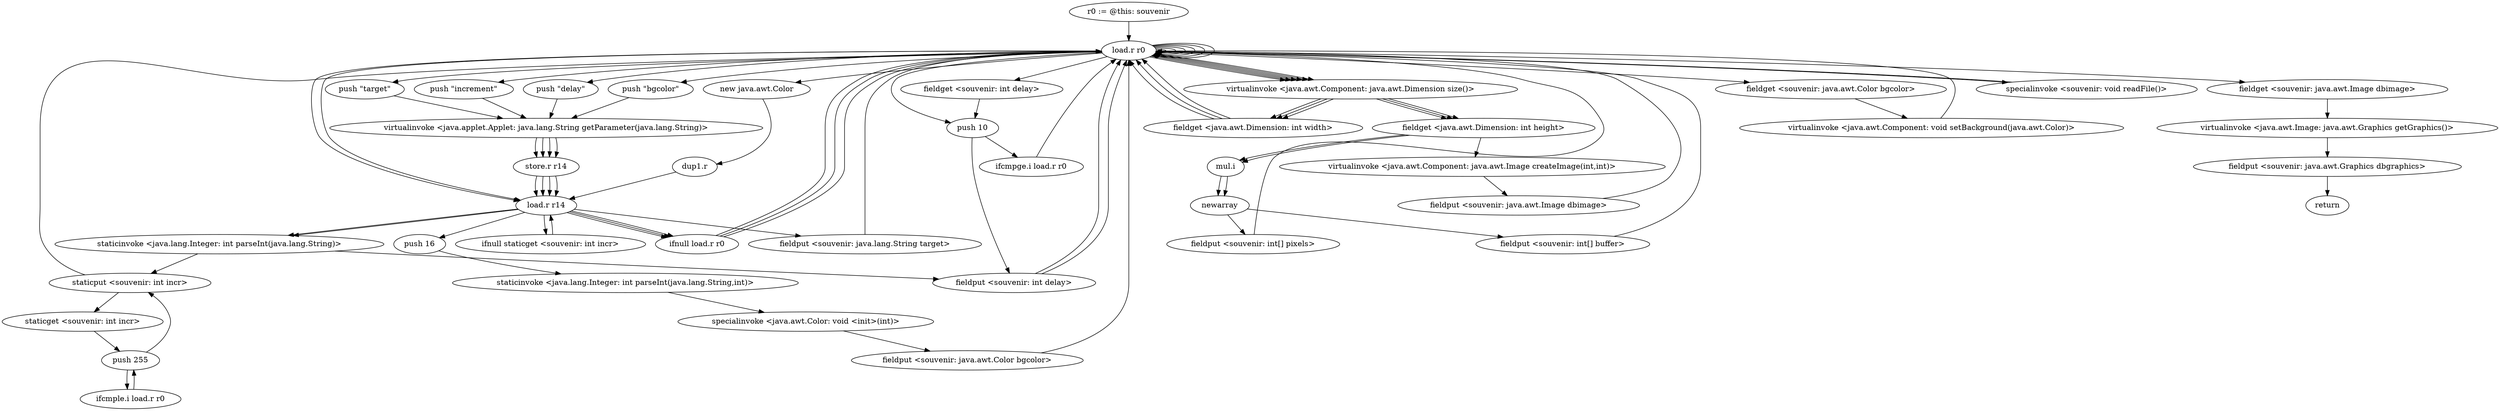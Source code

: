digraph "" {
    "r0 := @this: souvenir"
    "load.r r0"
    "r0 := @this: souvenir"->"load.r r0";
    "push \"delay\""
    "load.r r0"->"push \"delay\"";
    "virtualinvoke <java.applet.Applet: java.lang.String getParameter(java.lang.String)>"
    "push \"delay\""->"virtualinvoke <java.applet.Applet: java.lang.String getParameter(java.lang.String)>";
    "store.r r14"
    "virtualinvoke <java.applet.Applet: java.lang.String getParameter(java.lang.String)>"->"store.r r14";
    "load.r r14"
    "store.r r14"->"load.r r14";
    "ifnull load.r r0"
    "load.r r14"->"ifnull load.r r0";
    "ifnull load.r r0"->"load.r r0";
    "load.r r0"->"load.r r14";
    "staticinvoke <java.lang.Integer: int parseInt(java.lang.String)>"
    "load.r r14"->"staticinvoke <java.lang.Integer: int parseInt(java.lang.String)>";
    "fieldput <souvenir: int delay>"
    "staticinvoke <java.lang.Integer: int parseInt(java.lang.String)>"->"fieldput <souvenir: int delay>";
    "fieldput <souvenir: int delay>"->"load.r r0";
    "fieldget <souvenir: int delay>"
    "load.r r0"->"fieldget <souvenir: int delay>";
    "push 10"
    "fieldget <souvenir: int delay>"->"push 10";
    "ifcmpge.i load.r r0"
    "push 10"->"ifcmpge.i load.r r0";
    "ifcmpge.i load.r r0"->"load.r r0";
    "load.r r0"->"push 10";
    "push 10"->"fieldput <souvenir: int delay>";
    "fieldput <souvenir: int delay>"->"load.r r0";
    "push \"bgcolor\""
    "load.r r0"->"push \"bgcolor\"";
    "push \"bgcolor\""->"virtualinvoke <java.applet.Applet: java.lang.String getParameter(java.lang.String)>";
    "virtualinvoke <java.applet.Applet: java.lang.String getParameter(java.lang.String)>"->"store.r r14";
    "store.r r14"->"load.r r14";
    "load.r r14"->"ifnull load.r r0";
    "ifnull load.r r0"->"load.r r0";
    "new java.awt.Color"
    "load.r r0"->"new java.awt.Color";
    "dup1.r"
    "new java.awt.Color"->"dup1.r";
    "dup1.r"->"load.r r14";
    "push 16"
    "load.r r14"->"push 16";
    "staticinvoke <java.lang.Integer: int parseInt(java.lang.String,int)>"
    "push 16"->"staticinvoke <java.lang.Integer: int parseInt(java.lang.String,int)>";
    "specialinvoke <java.awt.Color: void <init>(int)>"
    "staticinvoke <java.lang.Integer: int parseInt(java.lang.String,int)>"->"specialinvoke <java.awt.Color: void <init>(int)>";
    "fieldput <souvenir: java.awt.Color bgcolor>"
    "specialinvoke <java.awt.Color: void <init>(int)>"->"fieldput <souvenir: java.awt.Color bgcolor>";
    "fieldput <souvenir: java.awt.Color bgcolor>"->"load.r r0";
    "push \"target\""
    "load.r r0"->"push \"target\"";
    "push \"target\""->"virtualinvoke <java.applet.Applet: java.lang.String getParameter(java.lang.String)>";
    "virtualinvoke <java.applet.Applet: java.lang.String getParameter(java.lang.String)>"->"store.r r14";
    "store.r r14"->"load.r r14";
    "load.r r14"->"ifnull load.r r0";
    "ifnull load.r r0"->"load.r r0";
    "load.r r0"->"load.r r14";
    "fieldput <souvenir: java.lang.String target>"
    "load.r r14"->"fieldput <souvenir: java.lang.String target>";
    "fieldput <souvenir: java.lang.String target>"->"load.r r0";
    "push \"increment\""
    "load.r r0"->"push \"increment\"";
    "push \"increment\""->"virtualinvoke <java.applet.Applet: java.lang.String getParameter(java.lang.String)>";
    "virtualinvoke <java.applet.Applet: java.lang.String getParameter(java.lang.String)>"->"store.r r14";
    "store.r r14"->"load.r r14";
    "ifnull staticget <souvenir: int incr>"
    "load.r r14"->"ifnull staticget <souvenir: int incr>";
    "ifnull staticget <souvenir: int incr>"->"load.r r14";
    "load.r r14"->"staticinvoke <java.lang.Integer: int parseInt(java.lang.String)>";
    "staticput <souvenir: int incr>"
    "staticinvoke <java.lang.Integer: int parseInt(java.lang.String)>"->"staticput <souvenir: int incr>";
    "staticget <souvenir: int incr>"
    "staticput <souvenir: int incr>"->"staticget <souvenir: int incr>";
    "push 255"
    "staticget <souvenir: int incr>"->"push 255";
    "ifcmple.i load.r r0"
    "push 255"->"ifcmple.i load.r r0";
    "ifcmple.i load.r r0"->"push 255";
    "push 255"->"staticput <souvenir: int incr>";
    "staticput <souvenir: int incr>"->"load.r r0";
    "load.r r0"->"load.r r0";
    "virtualinvoke <java.awt.Component: java.awt.Dimension size()>"
    "load.r r0"->"virtualinvoke <java.awt.Component: java.awt.Dimension size()>";
    "fieldget <java.awt.Dimension: int width>"
    "virtualinvoke <java.awt.Component: java.awt.Dimension size()>"->"fieldget <java.awt.Dimension: int width>";
    "fieldget <java.awt.Dimension: int width>"->"load.r r0";
    "load.r r0"->"virtualinvoke <java.awt.Component: java.awt.Dimension size()>";
    "fieldget <java.awt.Dimension: int height>"
    "virtualinvoke <java.awt.Component: java.awt.Dimension size()>"->"fieldget <java.awt.Dimension: int height>";
    "mul.i"
    "fieldget <java.awt.Dimension: int height>"->"mul.i";
    "newarray"
    "mul.i"->"newarray";
    "fieldput <souvenir: int[] pixels>"
    "newarray"->"fieldput <souvenir: int[] pixels>";
    "fieldput <souvenir: int[] pixels>"->"load.r r0";
    "load.r r0"->"load.r r0";
    "load.r r0"->"virtualinvoke <java.awt.Component: java.awt.Dimension size()>";
    "virtualinvoke <java.awt.Component: java.awt.Dimension size()>"->"fieldget <java.awt.Dimension: int width>";
    "fieldget <java.awt.Dimension: int width>"->"load.r r0";
    "load.r r0"->"virtualinvoke <java.awt.Component: java.awt.Dimension size()>";
    "virtualinvoke <java.awt.Component: java.awt.Dimension size()>"->"fieldget <java.awt.Dimension: int height>";
    "fieldget <java.awt.Dimension: int height>"->"mul.i";
    "mul.i"->"newarray";
    "fieldput <souvenir: int[] buffer>"
    "newarray"->"fieldput <souvenir: int[] buffer>";
    "fieldput <souvenir: int[] buffer>"->"load.r r0";
    "load.r r0"->"load.r r0";
    "fieldget <souvenir: java.awt.Color bgcolor>"
    "load.r r0"->"fieldget <souvenir: java.awt.Color bgcolor>";
    "virtualinvoke <java.awt.Component: void setBackground(java.awt.Color)>"
    "fieldget <souvenir: java.awt.Color bgcolor>"->"virtualinvoke <java.awt.Component: void setBackground(java.awt.Color)>";
    "virtualinvoke <java.awt.Component: void setBackground(java.awt.Color)>"->"load.r r0";
    "specialinvoke <souvenir: void readFile()>"
    "load.r r0"->"specialinvoke <souvenir: void readFile()>";
    "specialinvoke <souvenir: void readFile()>"->"load.r r0";
    "load.r r0"->"load.r r0";
    "load.r r0"->"load.r r0";
    "load.r r0"->"virtualinvoke <java.awt.Component: java.awt.Dimension size()>";
    "virtualinvoke <java.awt.Component: java.awt.Dimension size()>"->"fieldget <java.awt.Dimension: int width>";
    "fieldget <java.awt.Dimension: int width>"->"load.r r0";
    "load.r r0"->"virtualinvoke <java.awt.Component: java.awt.Dimension size()>";
    "virtualinvoke <java.awt.Component: java.awt.Dimension size()>"->"fieldget <java.awt.Dimension: int height>";
    "virtualinvoke <java.awt.Component: java.awt.Image createImage(int,int)>"
    "fieldget <java.awt.Dimension: int height>"->"virtualinvoke <java.awt.Component: java.awt.Image createImage(int,int)>";
    "fieldput <souvenir: java.awt.Image dbimage>"
    "virtualinvoke <java.awt.Component: java.awt.Image createImage(int,int)>"->"fieldput <souvenir: java.awt.Image dbimage>";
    "fieldput <souvenir: java.awt.Image dbimage>"->"load.r r0";
    "load.r r0"->"load.r r0";
    "fieldget <souvenir: java.awt.Image dbimage>"
    "load.r r0"->"fieldget <souvenir: java.awt.Image dbimage>";
    "virtualinvoke <java.awt.Image: java.awt.Graphics getGraphics()>"
    "fieldget <souvenir: java.awt.Image dbimage>"->"virtualinvoke <java.awt.Image: java.awt.Graphics getGraphics()>";
    "fieldput <souvenir: java.awt.Graphics dbgraphics>"
    "virtualinvoke <java.awt.Image: java.awt.Graphics getGraphics()>"->"fieldput <souvenir: java.awt.Graphics dbgraphics>";
    "return"
    "fieldput <souvenir: java.awt.Graphics dbgraphics>"->"return";
}

